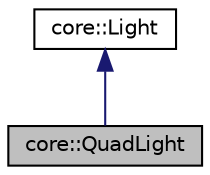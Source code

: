 digraph "core::QuadLight"
{
 // LATEX_PDF_SIZE
  edge [fontname="Helvetica",fontsize="10",labelfontname="Helvetica",labelfontsize="10"];
  node [fontname="Helvetica",fontsize="10",shape=record];
  Node1 [label="core::QuadLight",height=0.2,width=0.4,color="black", fillcolor="grey75", style="filled", fontcolor="black",tooltip=" "];
  Node2 -> Node1 [dir="back",color="midnightblue",fontsize="10",style="solid",fontname="Helvetica"];
  Node2 [label="core::Light",height=0.2,width=0.4,color="black", fillcolor="white", style="filled",URL="$d5/daa/classcore_1_1Light.html",tooltip="The Light class defines the common base class for all lights."];
}
